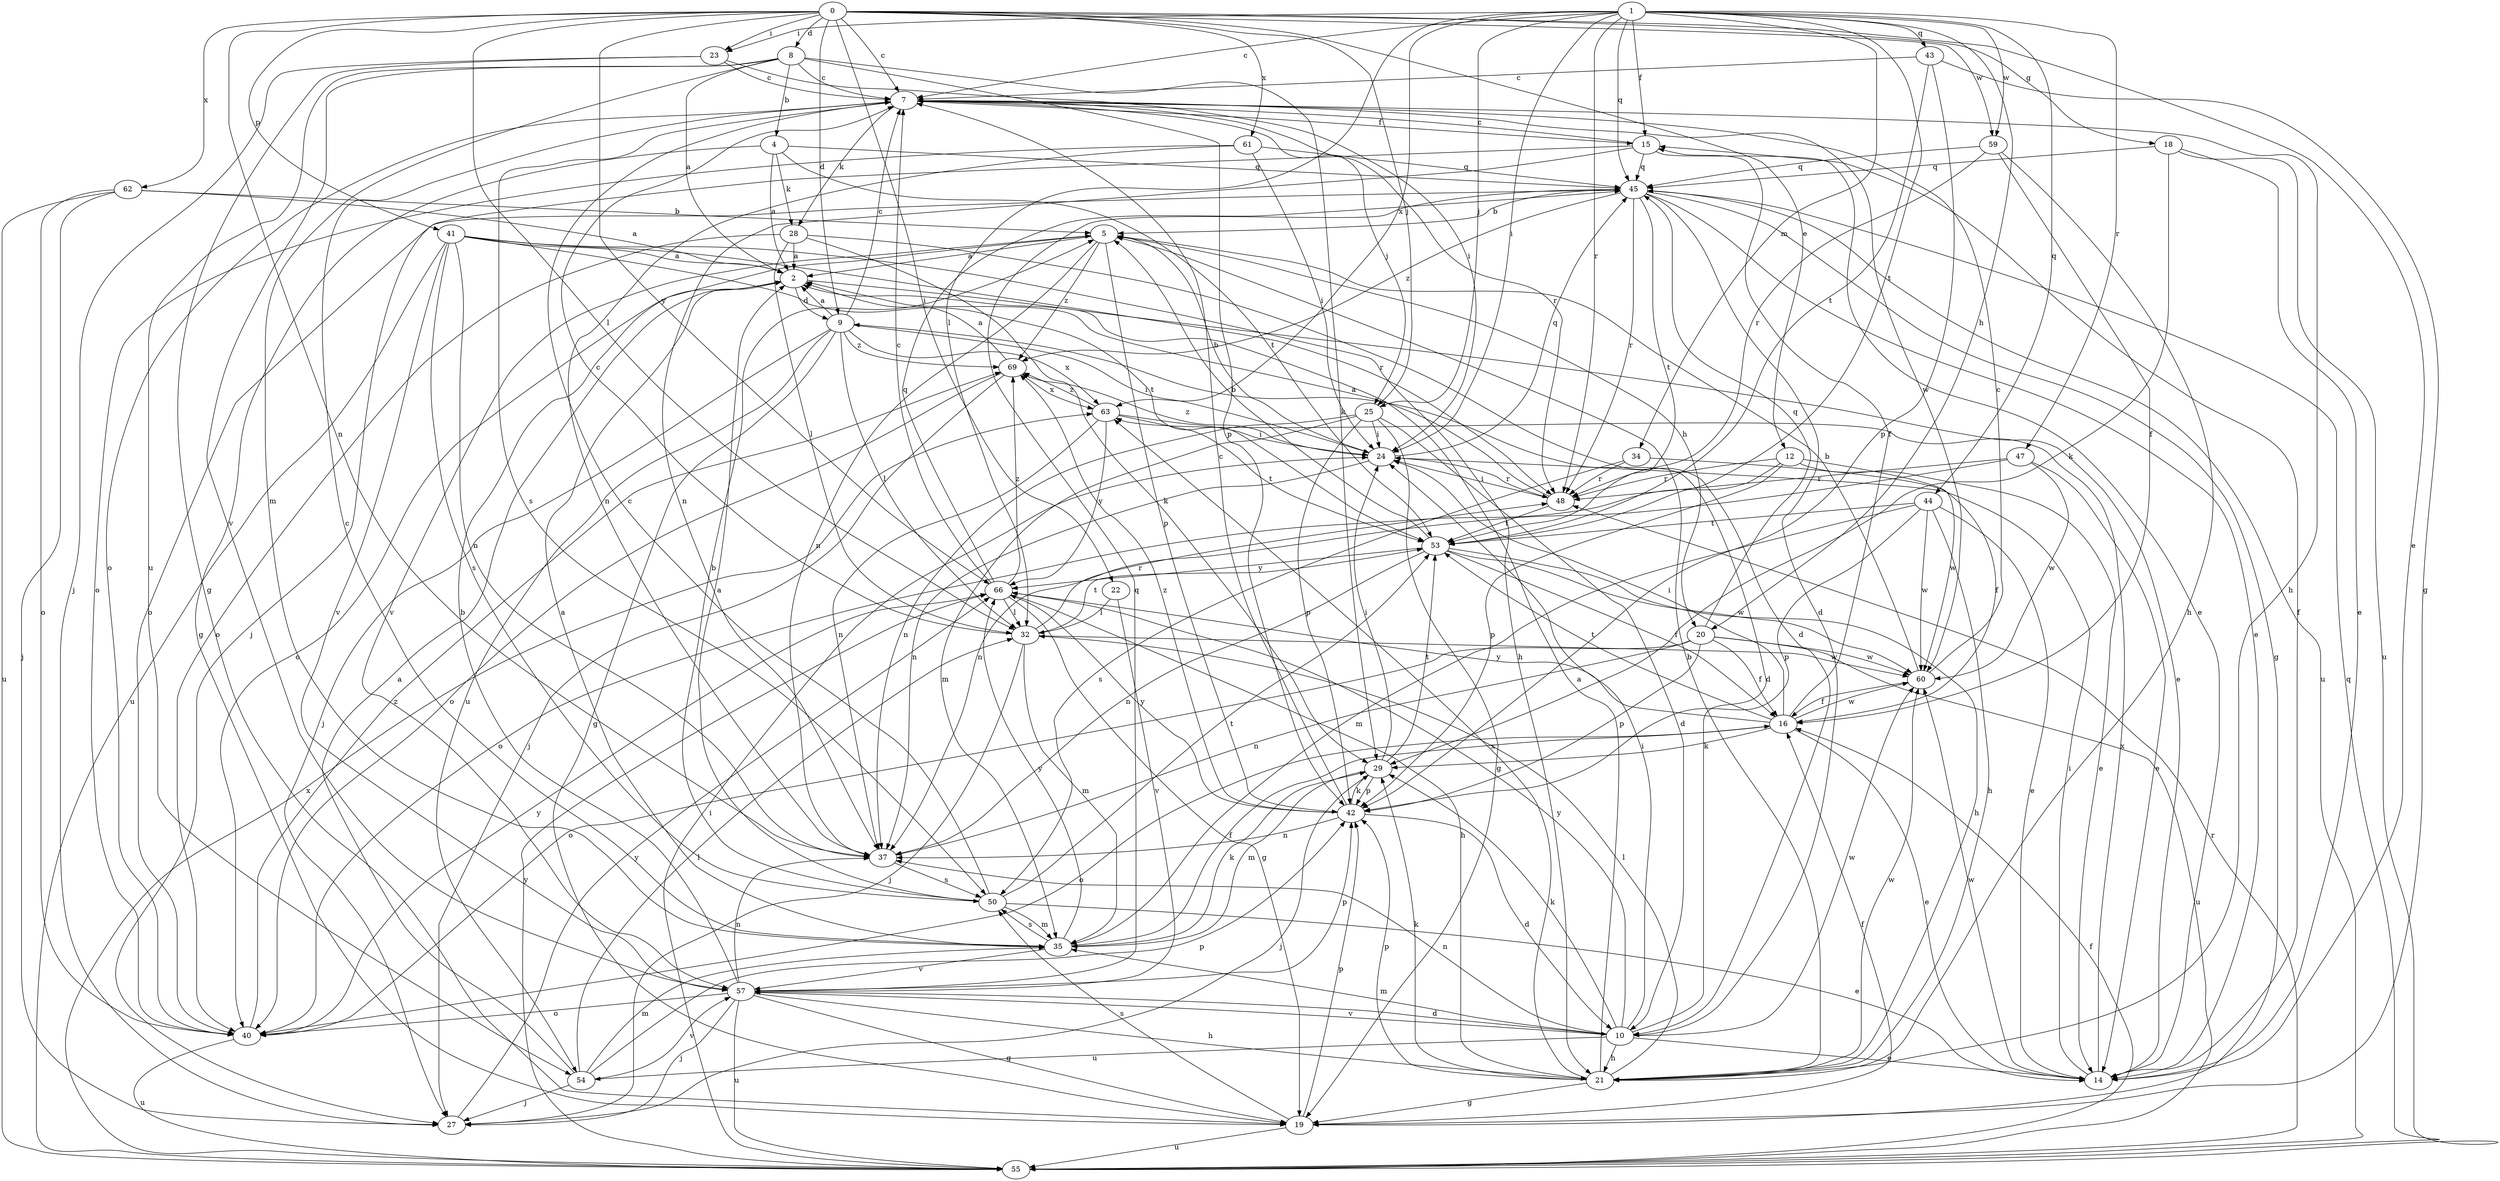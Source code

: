 strict digraph  {
0;
1;
2;
4;
5;
7;
8;
9;
10;
12;
14;
15;
16;
18;
19;
20;
21;
22;
23;
24;
25;
27;
28;
29;
32;
34;
35;
37;
40;
41;
42;
43;
44;
45;
47;
48;
50;
53;
54;
55;
57;
59;
60;
61;
62;
63;
66;
69;
0 -> 7  [label=c];
0 -> 8  [label=d];
0 -> 9  [label=d];
0 -> 12  [label=e];
0 -> 14  [label=e];
0 -> 18  [label=g];
0 -> 22  [label=i];
0 -> 23  [label=i];
0 -> 25  [label=j];
0 -> 32  [label=l];
0 -> 37  [label=n];
0 -> 41  [label=p];
0 -> 59  [label=w];
0 -> 61  [label=x];
0 -> 62  [label=x];
0 -> 66  [label=y];
1 -> 7  [label=c];
1 -> 15  [label=f];
1 -> 20  [label=h];
1 -> 23  [label=i];
1 -> 24  [label=i];
1 -> 25  [label=j];
1 -> 32  [label=l];
1 -> 34  [label=m];
1 -> 43  [label=q];
1 -> 44  [label=q];
1 -> 45  [label=q];
1 -> 47  [label=r];
1 -> 48  [label=r];
1 -> 53  [label=t];
1 -> 59  [label=w];
1 -> 63  [label=x];
2 -> 9  [label=d];
2 -> 14  [label=e];
2 -> 40  [label=o];
4 -> 2  [label=a];
4 -> 19  [label=g];
4 -> 28  [label=k];
4 -> 45  [label=q];
4 -> 53  [label=t];
5 -> 2  [label=a];
5 -> 20  [label=h];
5 -> 37  [label=n];
5 -> 42  [label=p];
5 -> 57  [label=v];
5 -> 69  [label=z];
7 -> 15  [label=f];
7 -> 21  [label=h];
7 -> 25  [label=j];
7 -> 28  [label=k];
7 -> 40  [label=o];
7 -> 48  [label=r];
7 -> 50  [label=s];
7 -> 60  [label=w];
8 -> 2  [label=a];
8 -> 4  [label=b];
8 -> 7  [label=c];
8 -> 29  [label=k];
8 -> 35  [label=m];
8 -> 42  [label=p];
8 -> 54  [label=u];
8 -> 57  [label=v];
9 -> 2  [label=a];
9 -> 7  [label=c];
9 -> 19  [label=g];
9 -> 24  [label=i];
9 -> 27  [label=j];
9 -> 32  [label=l];
9 -> 54  [label=u];
9 -> 63  [label=x];
9 -> 69  [label=z];
10 -> 9  [label=d];
10 -> 14  [label=e];
10 -> 21  [label=h];
10 -> 24  [label=i];
10 -> 29  [label=k];
10 -> 35  [label=m];
10 -> 37  [label=n];
10 -> 54  [label=u];
10 -> 57  [label=v];
10 -> 60  [label=w];
10 -> 66  [label=y];
12 -> 14  [label=e];
12 -> 40  [label=o];
12 -> 42  [label=p];
12 -> 48  [label=r];
12 -> 60  [label=w];
14 -> 15  [label=f];
14 -> 24  [label=i];
14 -> 60  [label=w];
14 -> 63  [label=x];
15 -> 7  [label=c];
15 -> 14  [label=e];
15 -> 27  [label=j];
15 -> 37  [label=n];
15 -> 45  [label=q];
16 -> 14  [label=e];
16 -> 15  [label=f];
16 -> 24  [label=i];
16 -> 29  [label=k];
16 -> 40  [label=o];
16 -> 53  [label=t];
16 -> 60  [label=w];
16 -> 66  [label=y];
18 -> 14  [label=e];
18 -> 29  [label=k];
18 -> 45  [label=q];
18 -> 55  [label=u];
19 -> 16  [label=f];
19 -> 42  [label=p];
19 -> 50  [label=s];
19 -> 55  [label=u];
20 -> 16  [label=f];
20 -> 37  [label=n];
20 -> 40  [label=o];
20 -> 42  [label=p];
20 -> 45  [label=q];
20 -> 55  [label=u];
20 -> 60  [label=w];
21 -> 2  [label=a];
21 -> 5  [label=b];
21 -> 19  [label=g];
21 -> 29  [label=k];
21 -> 32  [label=l];
21 -> 42  [label=p];
21 -> 60  [label=w];
21 -> 63  [label=x];
22 -> 32  [label=l];
22 -> 57  [label=v];
23 -> 7  [label=c];
23 -> 19  [label=g];
23 -> 24  [label=i];
23 -> 27  [label=j];
24 -> 5  [label=b];
24 -> 37  [label=n];
24 -> 45  [label=q];
24 -> 48  [label=r];
24 -> 69  [label=z];
25 -> 10  [label=d];
25 -> 19  [label=g];
25 -> 24  [label=i];
25 -> 35  [label=m];
25 -> 37  [label=n];
25 -> 42  [label=p];
27 -> 66  [label=y];
28 -> 2  [label=a];
28 -> 10  [label=d];
28 -> 29  [label=k];
28 -> 32  [label=l];
28 -> 40  [label=o];
29 -> 24  [label=i];
29 -> 27  [label=j];
29 -> 35  [label=m];
29 -> 42  [label=p];
29 -> 53  [label=t];
32 -> 7  [label=c];
32 -> 27  [label=j];
32 -> 35  [label=m];
32 -> 48  [label=r];
32 -> 53  [label=t];
32 -> 60  [label=w];
34 -> 16  [label=f];
34 -> 48  [label=r];
34 -> 50  [label=s];
35 -> 2  [label=a];
35 -> 7  [label=c];
35 -> 16  [label=f];
35 -> 29  [label=k];
35 -> 50  [label=s];
35 -> 57  [label=v];
35 -> 66  [label=y];
37 -> 50  [label=s];
40 -> 55  [label=u];
40 -> 66  [label=y];
40 -> 69  [label=z];
41 -> 2  [label=a];
41 -> 21  [label=h];
41 -> 37  [label=n];
41 -> 48  [label=r];
41 -> 50  [label=s];
41 -> 53  [label=t];
41 -> 55  [label=u];
41 -> 57  [label=v];
42 -> 7  [label=c];
42 -> 10  [label=d];
42 -> 29  [label=k];
42 -> 37  [label=n];
42 -> 66  [label=y];
42 -> 69  [label=z];
43 -> 7  [label=c];
43 -> 19  [label=g];
43 -> 42  [label=p];
43 -> 53  [label=t];
44 -> 14  [label=e];
44 -> 21  [label=h];
44 -> 35  [label=m];
44 -> 42  [label=p];
44 -> 53  [label=t];
44 -> 60  [label=w];
45 -> 5  [label=b];
45 -> 10  [label=d];
45 -> 14  [label=e];
45 -> 19  [label=g];
45 -> 40  [label=o];
45 -> 48  [label=r];
45 -> 53  [label=t];
45 -> 55  [label=u];
45 -> 69  [label=z];
47 -> 14  [label=e];
47 -> 37  [label=n];
47 -> 48  [label=r];
47 -> 60  [label=w];
48 -> 2  [label=a];
48 -> 24  [label=i];
48 -> 53  [label=t];
50 -> 2  [label=a];
50 -> 5  [label=b];
50 -> 7  [label=c];
50 -> 14  [label=e];
50 -> 35  [label=m];
50 -> 53  [label=t];
53 -> 5  [label=b];
53 -> 16  [label=f];
53 -> 21  [label=h];
53 -> 37  [label=n];
53 -> 60  [label=w];
53 -> 66  [label=y];
54 -> 2  [label=a];
54 -> 27  [label=j];
54 -> 32  [label=l];
54 -> 35  [label=m];
54 -> 42  [label=p];
54 -> 57  [label=v];
55 -> 16  [label=f];
55 -> 24  [label=i];
55 -> 45  [label=q];
55 -> 48  [label=r];
55 -> 63  [label=x];
55 -> 66  [label=y];
57 -> 5  [label=b];
57 -> 10  [label=d];
57 -> 19  [label=g];
57 -> 21  [label=h];
57 -> 27  [label=j];
57 -> 37  [label=n];
57 -> 40  [label=o];
57 -> 42  [label=p];
57 -> 45  [label=q];
57 -> 55  [label=u];
59 -> 16  [label=f];
59 -> 21  [label=h];
59 -> 45  [label=q];
59 -> 48  [label=r];
60 -> 5  [label=b];
60 -> 7  [label=c];
60 -> 16  [label=f];
61 -> 24  [label=i];
61 -> 37  [label=n];
61 -> 40  [label=o];
61 -> 45  [label=q];
62 -> 2  [label=a];
62 -> 5  [label=b];
62 -> 27  [label=j];
62 -> 40  [label=o];
62 -> 55  [label=u];
63 -> 24  [label=i];
63 -> 37  [label=n];
63 -> 53  [label=t];
63 -> 66  [label=y];
63 -> 69  [label=z];
66 -> 7  [label=c];
66 -> 19  [label=g];
66 -> 21  [label=h];
66 -> 32  [label=l];
66 -> 45  [label=q];
66 -> 69  [label=z];
69 -> 2  [label=a];
69 -> 27  [label=j];
69 -> 40  [label=o];
69 -> 63  [label=x];
}
